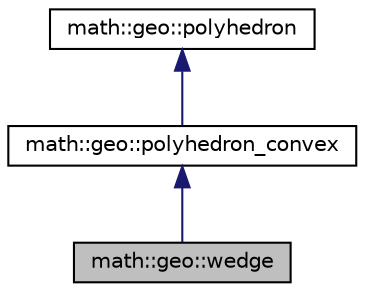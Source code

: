 digraph G
{
  edge [fontname="Helvetica",fontsize="10",labelfontname="Helvetica",labelfontsize="10"];
  node [fontname="Helvetica",fontsize="10",shape=record];
  Node1 [label="math::geo::wedge",height=0.2,width=0.4,color="black", fillcolor="grey75", style="filled" fontcolor="black"];
  Node2 -> Node1 [dir=back,color="midnightblue",fontsize="10",style="solid",fontname="Helvetica"];
  Node2 [label="math::geo::polyhedron_convex",height=0.2,width=0.4,color="black", fillcolor="white", style="filled",URL="$classmath_1_1geo_1_1polyhedron__convex.html"];
  Node3 -> Node2 [dir=back,color="midnightblue",fontsize="10",style="solid",fontname="Helvetica"];
  Node3 [label="math::geo::polyhedron",height=0.2,width=0.4,color="black", fillcolor="white", style="filled",URL="$classmath_1_1geo_1_1polyhedron.html"];
}
